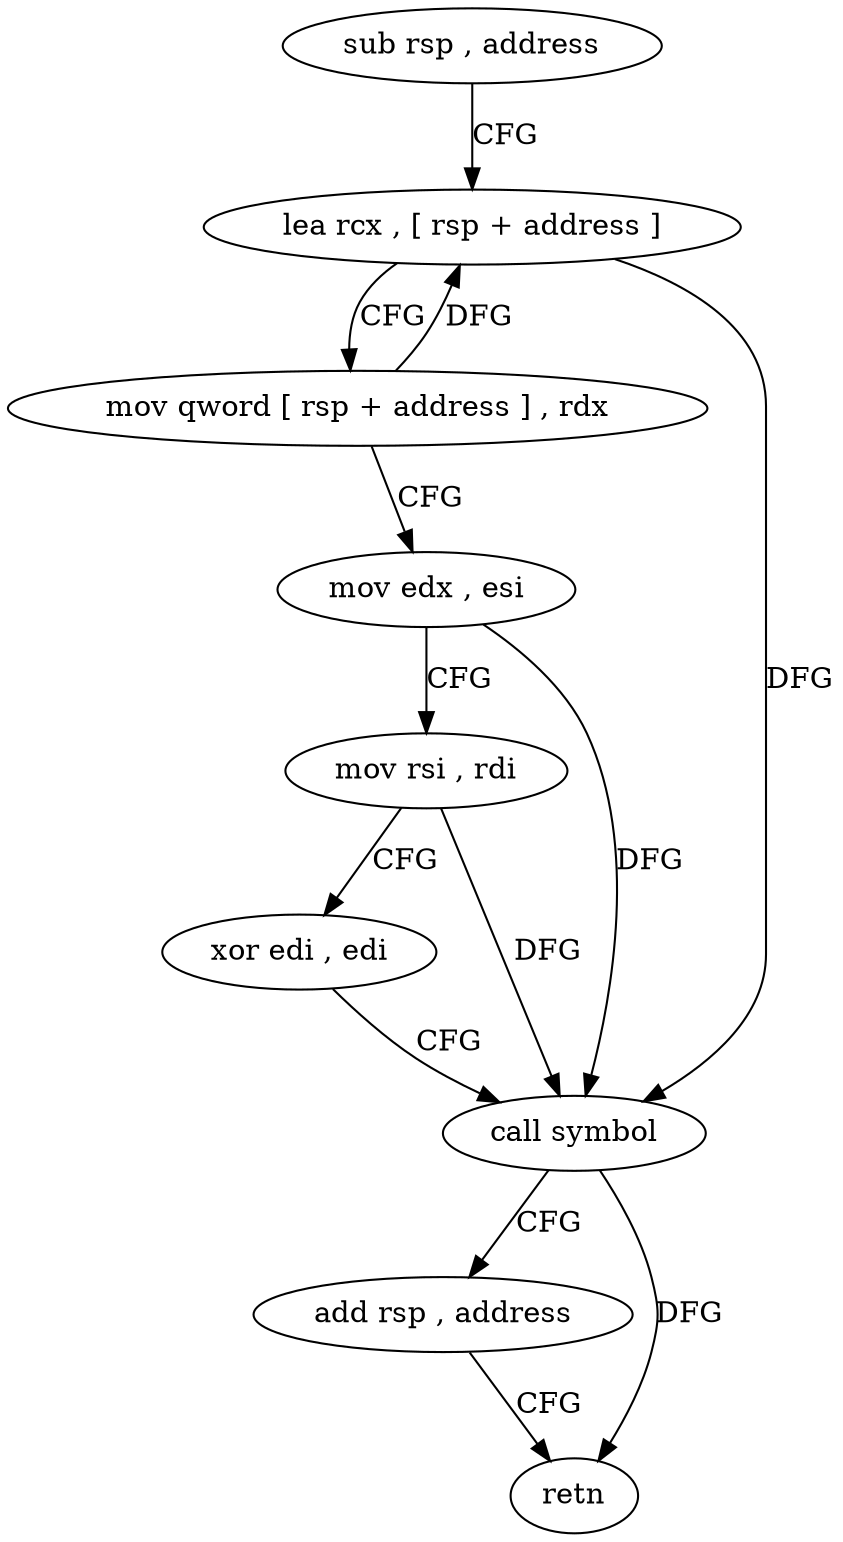 digraph "func" {
"4251392" [label = "sub rsp , address" ]
"4251396" [label = "lea rcx , [ rsp + address ]" ]
"4251401" [label = "mov qword [ rsp + address ] , rdx" ]
"4251406" [label = "mov edx , esi" ]
"4251408" [label = "mov rsi , rdi" ]
"4251411" [label = "xor edi , edi" ]
"4251413" [label = "call symbol" ]
"4251418" [label = "add rsp , address" ]
"4251422" [label = "retn" ]
"4251392" -> "4251396" [ label = "CFG" ]
"4251396" -> "4251401" [ label = "CFG" ]
"4251396" -> "4251413" [ label = "DFG" ]
"4251401" -> "4251406" [ label = "CFG" ]
"4251401" -> "4251396" [ label = "DFG" ]
"4251406" -> "4251408" [ label = "CFG" ]
"4251406" -> "4251413" [ label = "DFG" ]
"4251408" -> "4251411" [ label = "CFG" ]
"4251408" -> "4251413" [ label = "DFG" ]
"4251411" -> "4251413" [ label = "CFG" ]
"4251413" -> "4251418" [ label = "CFG" ]
"4251413" -> "4251422" [ label = "DFG" ]
"4251418" -> "4251422" [ label = "CFG" ]
}
